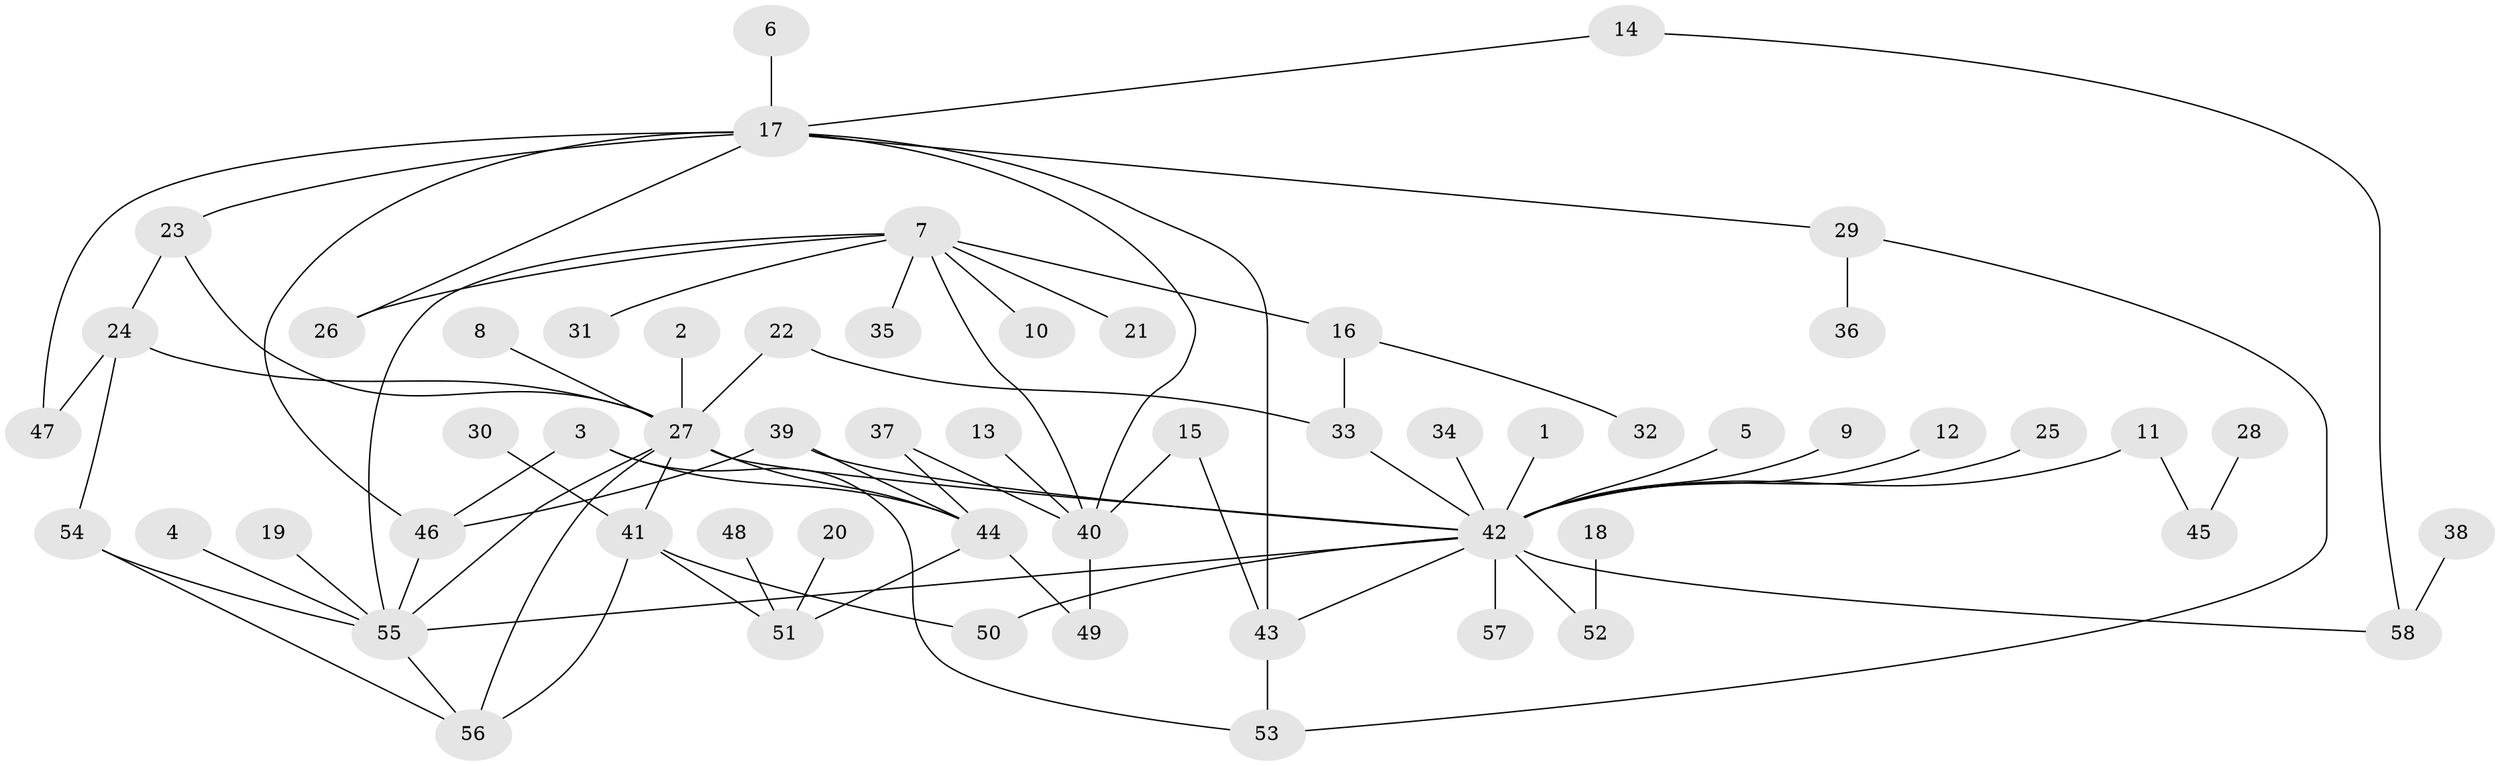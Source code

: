 // original degree distribution, {19: 0.006993006993006993, 1: 0.5524475524475524, 11: 0.006993006993006993, 13: 0.006993006993006993, 3: 0.08391608391608392, 6: 0.03496503496503497, 7: 0.013986013986013986, 2: 0.2097902097902098, 4: 0.04195804195804196, 10: 0.006993006993006993, 12: 0.006993006993006993, 9: 0.006993006993006993, 5: 0.02097902097902098}
// Generated by graph-tools (version 1.1) at 2025/36/03/04/25 23:36:58]
// undirected, 58 vertices, 81 edges
graph export_dot {
  node [color=gray90,style=filled];
  1;
  2;
  3;
  4;
  5;
  6;
  7;
  8;
  9;
  10;
  11;
  12;
  13;
  14;
  15;
  16;
  17;
  18;
  19;
  20;
  21;
  22;
  23;
  24;
  25;
  26;
  27;
  28;
  29;
  30;
  31;
  32;
  33;
  34;
  35;
  36;
  37;
  38;
  39;
  40;
  41;
  42;
  43;
  44;
  45;
  46;
  47;
  48;
  49;
  50;
  51;
  52;
  53;
  54;
  55;
  56;
  57;
  58;
  1 -- 42 [weight=1.0];
  2 -- 27 [weight=1.0];
  3 -- 44 [weight=1.0];
  3 -- 46 [weight=1.0];
  3 -- 53 [weight=1.0];
  4 -- 55 [weight=1.0];
  5 -- 42 [weight=1.0];
  6 -- 17 [weight=1.0];
  7 -- 10 [weight=1.0];
  7 -- 16 [weight=1.0];
  7 -- 21 [weight=1.0];
  7 -- 26 [weight=1.0];
  7 -- 31 [weight=1.0];
  7 -- 35 [weight=1.0];
  7 -- 40 [weight=1.0];
  7 -- 55 [weight=1.0];
  8 -- 27 [weight=1.0];
  9 -- 42 [weight=1.0];
  11 -- 42 [weight=1.0];
  11 -- 45 [weight=1.0];
  12 -- 42 [weight=1.0];
  13 -- 40 [weight=1.0];
  14 -- 17 [weight=1.0];
  14 -- 58 [weight=1.0];
  15 -- 40 [weight=1.0];
  15 -- 43 [weight=1.0];
  16 -- 32 [weight=1.0];
  16 -- 33 [weight=1.0];
  17 -- 23 [weight=1.0];
  17 -- 26 [weight=1.0];
  17 -- 29 [weight=1.0];
  17 -- 40 [weight=1.0];
  17 -- 43 [weight=1.0];
  17 -- 46 [weight=1.0];
  17 -- 47 [weight=1.0];
  18 -- 52 [weight=1.0];
  19 -- 55 [weight=1.0];
  20 -- 51 [weight=1.0];
  22 -- 27 [weight=1.0];
  22 -- 33 [weight=1.0];
  23 -- 24 [weight=1.0];
  23 -- 27 [weight=1.0];
  24 -- 27 [weight=1.0];
  24 -- 47 [weight=1.0];
  24 -- 54 [weight=1.0];
  25 -- 42 [weight=1.0];
  27 -- 41 [weight=1.0];
  27 -- 42 [weight=1.0];
  27 -- 44 [weight=1.0];
  27 -- 55 [weight=1.0];
  27 -- 56 [weight=1.0];
  28 -- 45 [weight=1.0];
  29 -- 36 [weight=1.0];
  29 -- 53 [weight=1.0];
  30 -- 41 [weight=1.0];
  33 -- 42 [weight=1.0];
  34 -- 42 [weight=1.0];
  37 -- 40 [weight=1.0];
  37 -- 44 [weight=1.0];
  38 -- 58 [weight=1.0];
  39 -- 42 [weight=1.0];
  39 -- 44 [weight=1.0];
  39 -- 46 [weight=1.0];
  40 -- 49 [weight=1.0];
  41 -- 50 [weight=1.0];
  41 -- 51 [weight=1.0];
  41 -- 56 [weight=1.0];
  42 -- 43 [weight=1.0];
  42 -- 50 [weight=1.0];
  42 -- 52 [weight=1.0];
  42 -- 55 [weight=1.0];
  42 -- 57 [weight=1.0];
  42 -- 58 [weight=1.0];
  43 -- 53 [weight=1.0];
  44 -- 49 [weight=1.0];
  44 -- 51 [weight=1.0];
  46 -- 55 [weight=1.0];
  48 -- 51 [weight=1.0];
  54 -- 55 [weight=1.0];
  54 -- 56 [weight=1.0];
  55 -- 56 [weight=1.0];
}
